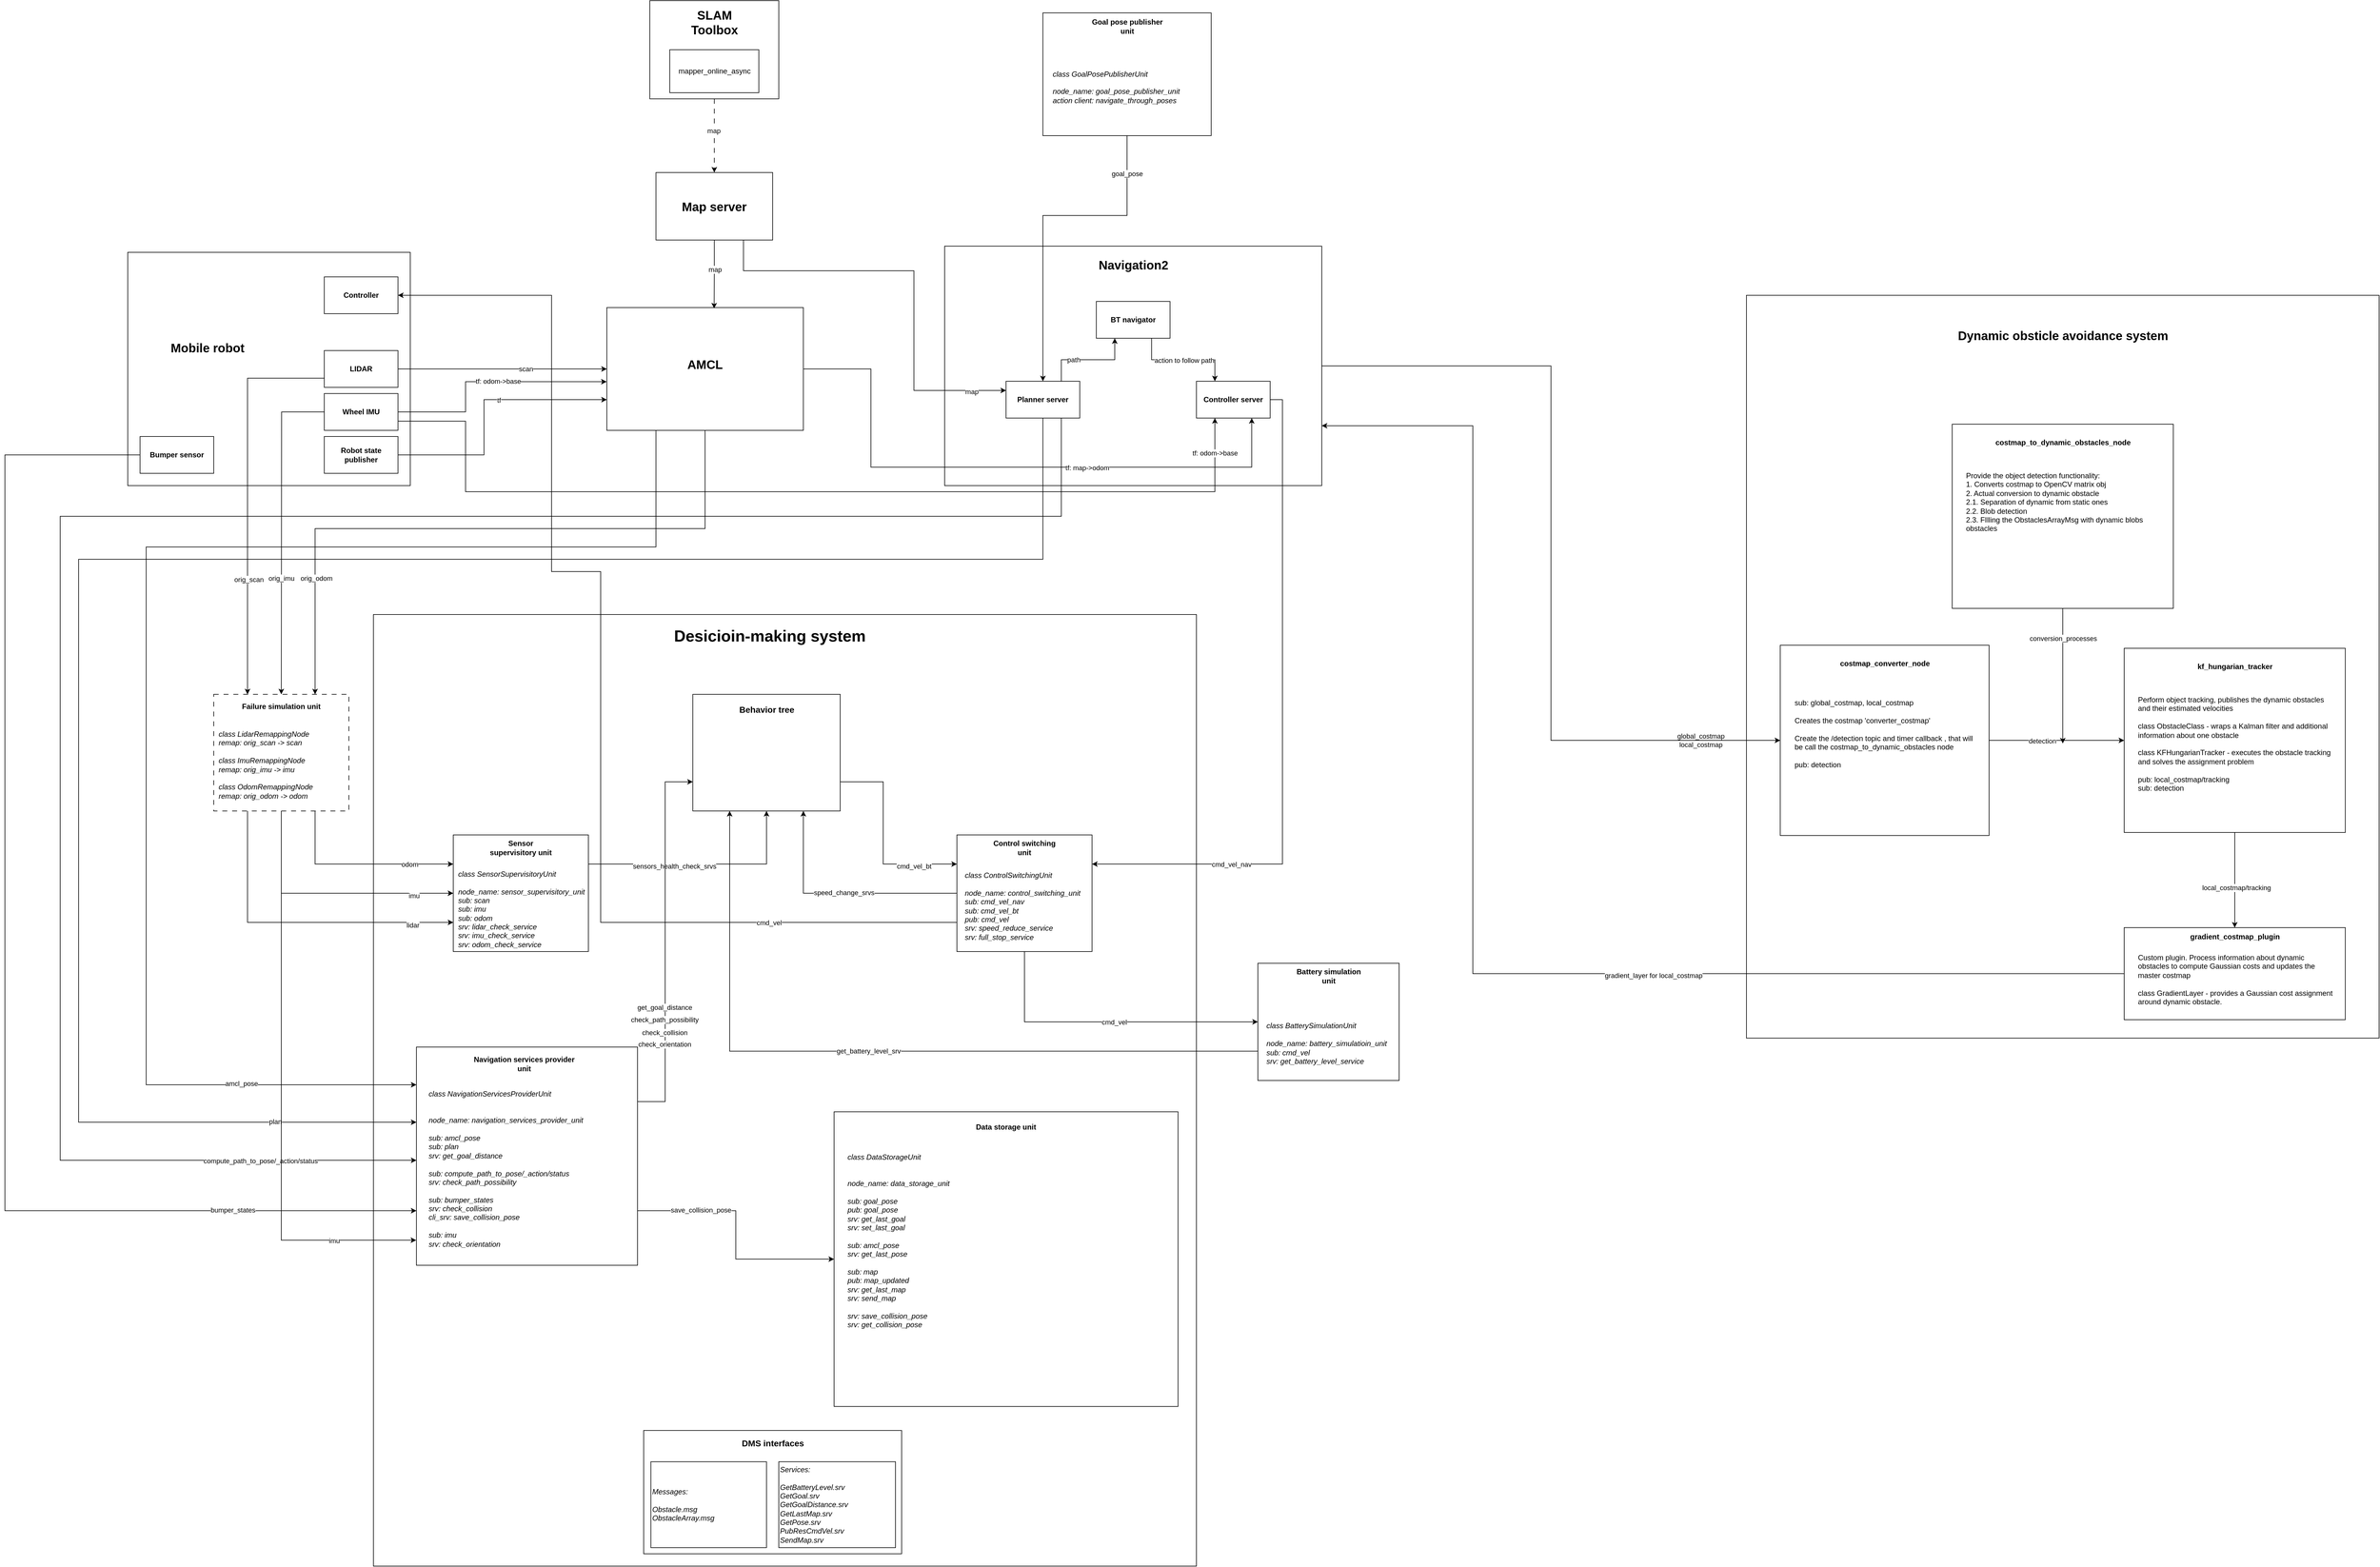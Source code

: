 <mxfile version="24.3.1" type="google">
  <diagram name="Page-1" id="kSTMJigtTGhytU9xE_-J">
    <mxGraphModel grid="1" page="1" gridSize="10" guides="1" tooltips="1" connect="1" arrows="1" fold="1" pageScale="1" pageWidth="827" pageHeight="1169" math="0" shadow="0">
      <root>
        <mxCell id="0" />
        <mxCell id="1" parent="0" />
        <mxCell id="_7zFUq1BYNYJxhAoz4PE-10" value="" style="group" vertex="1" connectable="0" parent="1">
          <mxGeometry x="10" y="700" width="1330" height="1520" as="geometry" />
        </mxCell>
        <mxCell id="_7zFUq1BYNYJxhAoz4PE-1" value="" style="rounded=0;whiteSpace=wrap;html=1;" vertex="1" parent="_7zFUq1BYNYJxhAoz4PE-10">
          <mxGeometry x="-10" y="-30" width="1340" height="1550" as="geometry" />
        </mxCell>
        <mxCell id="_7zFUq1BYNYJxhAoz4PE-7" value="" style="group" vertex="1" connectable="0" parent="_7zFUq1BYNYJxhAoz4PE-10">
          <mxGeometry x="120" y="310" width="220" height="209" as="geometry" />
        </mxCell>
        <mxCell id="_7zFUq1BYNYJxhAoz4PE-5" value="" style="rounded=0;whiteSpace=wrap;html=1;" vertex="1" parent="_7zFUq1BYNYJxhAoz4PE-7">
          <mxGeometry y="19" width="220" height="190" as="geometry" />
        </mxCell>
        <mxCell id="_7zFUq1BYNYJxhAoz4PE-6" value="Sensor supervisitory unit" style="text;html=1;align=center;verticalAlign=middle;whiteSpace=wrap;rounded=0;fontStyle=1" vertex="1" parent="_7zFUq1BYNYJxhAoz4PE-7">
          <mxGeometry x="55" width="110" height="80" as="geometry" />
        </mxCell>
        <mxCell id="weIQIu9pviWrvFo7_DZJ-1" value="class SensorSupervisitoryUnit&lt;br&gt;&lt;br&gt;node_name: sensor_supervisitory_unit&lt;br&gt;sub: scan&lt;div&gt;sub: imu&lt;/div&gt;&lt;div&gt;sub: odom&lt;/div&gt;&lt;div&gt;&lt;div&gt;srv: lidar_check_service&lt;/div&gt;&lt;/div&gt;&lt;div&gt;srv: imu_check_service&lt;/div&gt;&lt;div&gt;srv: odom_check_service&lt;/div&gt;" style="text;html=1;align=left;verticalAlign=middle;whiteSpace=wrap;rounded=0;fontStyle=2;movable=1;resizable=1;rotatable=1;deletable=1;editable=1;locked=0;connectable=1;" vertex="1" parent="_7zFUq1BYNYJxhAoz4PE-7">
          <mxGeometry x="5.63" y="60" width="214.37" height="160" as="geometry" />
        </mxCell>
        <mxCell id="_7zFUq1BYNYJxhAoz4PE-9" value="" style="group" vertex="1" connectable="0" parent="_7zFUq1BYNYJxhAoz4PE-10">
          <mxGeometry x="510" y="100" width="240" height="190" as="geometry" />
        </mxCell>
        <mxCell id="_7zFUq1BYNYJxhAoz4PE-3" value="" style="rounded=0;whiteSpace=wrap;html=1;" vertex="1" parent="_7zFUq1BYNYJxhAoz4PE-9">
          <mxGeometry width="240" height="190" as="geometry" />
        </mxCell>
        <mxCell id="_7zFUq1BYNYJxhAoz4PE-4" value="&lt;font style=&quot;font-size: 14px;&quot;&gt;Behavior tree&lt;/font&gt;" style="text;html=1;align=center;verticalAlign=middle;whiteSpace=wrap;rounded=0;fontSize=12;fontStyle=1" vertex="1" parent="_7zFUq1BYNYJxhAoz4PE-9">
          <mxGeometry x="62.5" width="115" height="50" as="geometry" />
        </mxCell>
        <mxCell id="_7zFUq1BYNYJxhAoz4PE-21" value="" style="group" vertex="1" connectable="0" parent="_7zFUq1BYNYJxhAoz4PE-10">
          <mxGeometry x="940" y="310" width="220" height="209" as="geometry" />
        </mxCell>
        <mxCell id="_7zFUq1BYNYJxhAoz4PE-22" value="" style="rounded=0;whiteSpace=wrap;html=1;" vertex="1" parent="_7zFUq1BYNYJxhAoz4PE-21">
          <mxGeometry y="19" width="220" height="190" as="geometry" />
        </mxCell>
        <mxCell id="_7zFUq1BYNYJxhAoz4PE-23" value="Control switching unit" style="text;html=1;align=center;verticalAlign=middle;whiteSpace=wrap;rounded=0;fontStyle=1" vertex="1" parent="_7zFUq1BYNYJxhAoz4PE-21">
          <mxGeometry x="55" width="110" height="80" as="geometry" />
        </mxCell>
        <mxCell id="b_Rby_maqtf_Z7mmb7MD-1" value="class ControlSwitchingUnit&lt;br&gt;&lt;br&gt;node_name: control_switching_unit&lt;br&gt;sub: cmd_vel_nav&lt;br&gt;sub: cmd_vel_bt&lt;br&gt;pub: cmd_vel&lt;br&gt;srv: speed_reduce_service&lt;div&gt;srv: full_stop_service&lt;/div&gt;" style="text;html=1;align=left;verticalAlign=middle;whiteSpace=wrap;rounded=0;fontStyle=2;movable=1;resizable=1;rotatable=1;deletable=1;editable=1;locked=0;connectable=1;" vertex="1" parent="_7zFUq1BYNYJxhAoz4PE-21">
          <mxGeometry x="11.25" y="70" width="197.5" height="130" as="geometry" />
        </mxCell>
        <mxCell id="_7zFUq1BYNYJxhAoz4PE-26" style="edgeStyle=orthogonalEdgeStyle;rounded=0;orthogonalLoop=1;jettySize=auto;html=1;exitX=1;exitY=0.75;exitDx=0;exitDy=0;entryX=0;entryY=0.25;entryDx=0;entryDy=0;" edge="1" parent="_7zFUq1BYNYJxhAoz4PE-10" source="_7zFUq1BYNYJxhAoz4PE-3" target="_7zFUq1BYNYJxhAoz4PE-22">
          <mxGeometry relative="1" as="geometry">
            <Array as="points">
              <mxPoint x="820" y="243" />
              <mxPoint x="820" y="377" />
            </Array>
          </mxGeometry>
        </mxCell>
        <mxCell id="_7zFUq1BYNYJxhAoz4PE-27" value="cmd_vel_bt" style="edgeLabel;html=1;align=center;verticalAlign=middle;resizable=0;points=[];" vertex="1" connectable="0" parent="_7zFUq1BYNYJxhAoz4PE-26">
          <mxGeometry x="0.454" y="1" relative="1" as="geometry">
            <mxPoint x="18" y="4" as="offset" />
          </mxGeometry>
        </mxCell>
        <mxCell id="_7zFUq1BYNYJxhAoz4PE-32" style="edgeStyle=orthogonalEdgeStyle;rounded=0;orthogonalLoop=1;jettySize=auto;html=1;exitX=1;exitY=0.25;exitDx=0;exitDy=0;entryX=0.5;entryY=1;entryDx=0;entryDy=0;" edge="1" parent="_7zFUq1BYNYJxhAoz4PE-10" source="_7zFUq1BYNYJxhAoz4PE-5" target="_7zFUq1BYNYJxhAoz4PE-3">
          <mxGeometry relative="1" as="geometry">
            <Array as="points">
              <mxPoint x="630" y="377" />
            </Array>
          </mxGeometry>
        </mxCell>
        <mxCell id="_7zFUq1BYNYJxhAoz4PE-33" value="sensors_health_check_srvs" style="edgeLabel;html=1;align=center;verticalAlign=middle;resizable=0;points=[];" vertex="1" connectable="0" parent="_7zFUq1BYNYJxhAoz4PE-32">
          <mxGeometry x="-0.614" relative="1" as="geometry">
            <mxPoint x="67" y="3" as="offset" />
          </mxGeometry>
        </mxCell>
        <mxCell id="lefWPUIDhxuSRAOYsSD--12" style="edgeStyle=orthogonalEdgeStyle;rounded=0;orthogonalLoop=1;jettySize=auto;html=1;entryX=0.75;entryY=1;entryDx=0;entryDy=0;" edge="1" parent="_7zFUq1BYNYJxhAoz4PE-10" source="_7zFUq1BYNYJxhAoz4PE-22" target="_7zFUq1BYNYJxhAoz4PE-3">
          <mxGeometry relative="1" as="geometry" />
        </mxCell>
        <mxCell id="lefWPUIDhxuSRAOYsSD--13" value="speed_change_srvs" style="edgeLabel;html=1;align=center;verticalAlign=middle;resizable=0;points=[];" connectable="0" vertex="1" parent="lefWPUIDhxuSRAOYsSD--12">
          <mxGeometry x="-0.04" y="-1" relative="1" as="geometry">
            <mxPoint as="offset" />
          </mxGeometry>
        </mxCell>
        <mxCell id="lefWPUIDhxuSRAOYsSD--8" value="" style="group" connectable="0" vertex="1" parent="_7zFUq1BYNYJxhAoz4PE-10">
          <mxGeometry x="1430" y="519" width="230" height="210" as="geometry" />
        </mxCell>
        <mxCell id="lefWPUIDhxuSRAOYsSD--9" value="" style="rounded=0;whiteSpace=wrap;html=1;" vertex="1" parent="lefWPUIDhxuSRAOYsSD--8">
          <mxGeometry y="19.091" width="230.0" height="190.909" as="geometry" />
        </mxCell>
        <mxCell id="lefWPUIDhxuSRAOYsSD--10" value="Battery simulation unit" style="text;html=1;align=center;verticalAlign=middle;whiteSpace=wrap;rounded=0;fontStyle=1" vertex="1" parent="lefWPUIDhxuSRAOYsSD--8">
          <mxGeometry x="57.5" width="115.0" height="80.383" as="geometry" />
        </mxCell>
        <mxCell id="lefWPUIDhxuSRAOYsSD--11" value="class BatterySimulationUnit&lt;br&gt;&lt;br&gt;node_name: battery_simulatioin_unit&lt;br&gt;sub: cmd_vel&lt;br&gt;srv: get_battery_level_service&lt;div&gt;&lt;br&gt;&lt;/div&gt;" style="text;html=1;align=left;verticalAlign=middle;whiteSpace=wrap;rounded=0;fontStyle=2;movable=1;resizable=1;rotatable=1;deletable=1;editable=1;locked=0;connectable=1;" vertex="1" parent="lefWPUIDhxuSRAOYsSD--8">
          <mxGeometry x="11.761" y="91.308" width="206.477" height="130.622" as="geometry" />
        </mxCell>
        <mxCell id="lefWPUIDhxuSRAOYsSD--16" style="edgeStyle=orthogonalEdgeStyle;rounded=0;orthogonalLoop=1;jettySize=auto;html=1;exitX=0.5;exitY=1;exitDx=0;exitDy=0;entryX=0;entryY=0.5;entryDx=0;entryDy=0;" edge="1" parent="_7zFUq1BYNYJxhAoz4PE-10" source="_7zFUq1BYNYJxhAoz4PE-22" target="lefWPUIDhxuSRAOYsSD--9">
          <mxGeometry relative="1" as="geometry" />
        </mxCell>
        <mxCell id="lefWPUIDhxuSRAOYsSD--17" value="cmd_vel" style="edgeLabel;html=1;align=center;verticalAlign=middle;resizable=0;points=[];" connectable="0" vertex="1" parent="lefWPUIDhxuSRAOYsSD--16">
          <mxGeometry x="0.054" relative="1" as="geometry">
            <mxPoint as="offset" />
          </mxGeometry>
        </mxCell>
        <mxCell id="lefWPUIDhxuSRAOYsSD--18" style="edgeStyle=orthogonalEdgeStyle;rounded=0;orthogonalLoop=1;jettySize=auto;html=1;exitX=0;exitY=0.75;exitDx=0;exitDy=0;entryX=0.25;entryY=1;entryDx=0;entryDy=0;" edge="1" parent="_7zFUq1BYNYJxhAoz4PE-10" source="lefWPUIDhxuSRAOYsSD--9" target="_7zFUq1BYNYJxhAoz4PE-3">
          <mxGeometry relative="1" as="geometry" />
        </mxCell>
        <mxCell id="lefWPUIDhxuSRAOYsSD--19" value="get_battery_level_srv" style="edgeLabel;html=1;align=center;verticalAlign=middle;resizable=0;points=[];" connectable="0" vertex="1" parent="lefWPUIDhxuSRAOYsSD--18">
          <mxGeometry x="0.015" y="-1" relative="1" as="geometry">
            <mxPoint x="1" as="offset" />
          </mxGeometry>
        </mxCell>
        <mxCell id="LOAdAa-ByRbSHNfcBvai-1" value="" style="group" connectable="0" vertex="1" parent="_7zFUq1BYNYJxhAoz4PE-10">
          <mxGeometry x="60" y="650" width="360" height="380" as="geometry" />
        </mxCell>
        <mxCell id="LOAdAa-ByRbSHNfcBvai-2" value="" style="rounded=0;whiteSpace=wrap;html=1;" vertex="1" parent="LOAdAa-ByRbSHNfcBvai-1">
          <mxGeometry y="24.55" width="360" height="355.45" as="geometry" />
        </mxCell>
        <mxCell id="LOAdAa-ByRbSHNfcBvai-3" value="Navigation services provider unit" style="text;html=1;align=center;verticalAlign=middle;whiteSpace=wrap;rounded=0;fontStyle=1" vertex="1" parent="LOAdAa-ByRbSHNfcBvai-1">
          <mxGeometry x="87.5" width="175.0" height="103.349" as="geometry" />
        </mxCell>
        <mxCell id="LOAdAa-ByRbSHNfcBvai-4" value="class NavigationServicesProviderUnit&lt;br&gt;&lt;br&gt;&lt;br&gt;&lt;div&gt;node_name: navigation_services_provider_unit&lt;br&gt;&lt;div&gt;&lt;br&gt;&lt;/div&gt;&lt;div&gt;sub: amcl_pose&lt;/div&gt;&lt;div&gt;sub: plan&lt;/div&gt;&lt;div&gt;srv: get_goal_distance&lt;/div&gt;&lt;div&gt;&lt;br&gt;&lt;/div&gt;&lt;div&gt;sub: compute_path_to_pose/_action/status&lt;/div&gt;&lt;div&gt;srv: check_path_possibility&lt;/div&gt;&lt;/div&gt;&lt;div&gt;&lt;br&gt;&lt;/div&gt;&lt;div&gt;sub: bumper_states&lt;br&gt;srv: check_collision&lt;/div&gt;&lt;div&gt;cli_srv: save_collision_pose&lt;/div&gt;&lt;div&gt;&lt;br&gt;&lt;/div&gt;&lt;div&gt;sub: imu&lt;/div&gt;&lt;div&gt;srv: check_orientation&lt;/div&gt;" style="text;html=1;align=left;verticalAlign=middle;whiteSpace=wrap;rounded=0;fontStyle=2;movable=1;resizable=1;rotatable=1;deletable=1;editable=1;locked=0;connectable=1;" vertex="1" parent="LOAdAa-ByRbSHNfcBvai-1">
          <mxGeometry x="17.9" y="85.9" width="312.1" height="274.1" as="geometry" />
        </mxCell>
        <mxCell id="Wp5Rgq9Fa_sE-x05gtv8-5" style="edgeStyle=orthogonalEdgeStyle;rounded=0;orthogonalLoop=1;jettySize=auto;html=1;exitX=1;exitY=0.25;exitDx=0;exitDy=0;entryX=0;entryY=0.75;entryDx=0;entryDy=0;" edge="1" parent="_7zFUq1BYNYJxhAoz4PE-10" source="LOAdAa-ByRbSHNfcBvai-2" target="_7zFUq1BYNYJxhAoz4PE-3">
          <mxGeometry relative="1" as="geometry" />
        </mxCell>
        <mxCell id="Wp5Rgq9Fa_sE-x05gtv8-6" value="get_goal_distance" style="edgeLabel;html=1;align=center;verticalAlign=middle;resizable=0;points=[];" connectable="0" vertex="1" parent="Wp5Rgq9Fa_sE-x05gtv8-5">
          <mxGeometry x="-0.472" y="1" relative="1" as="geometry">
            <mxPoint y="-37" as="offset" />
          </mxGeometry>
        </mxCell>
        <mxCell id="YVmaXyh8KD7HQgkZ77dC-1" value="check_path_possibility" style="edgeLabel;html=1;align=center;verticalAlign=middle;resizable=0;points=[];" connectable="0" vertex="1" parent="Wp5Rgq9Fa_sE-x05gtv8-5">
          <mxGeometry x="-0.549" y="1" relative="1" as="geometry">
            <mxPoint y="-41" as="offset" />
          </mxGeometry>
        </mxCell>
        <mxCell id="W-gl3ziBWBB9jfaY9hdv-33" value="check_collision" style="edgeLabel;html=1;align=center;verticalAlign=middle;resizable=0;points=[];" connectable="0" vertex="1" parent="Wp5Rgq9Fa_sE-x05gtv8-5">
          <mxGeometry x="-0.636" y="1" relative="1" as="geometry">
            <mxPoint y="-47" as="offset" />
          </mxGeometry>
        </mxCell>
        <mxCell id="W-gl3ziBWBB9jfaY9hdv-38" value="check_orientation" style="edgeLabel;html=1;align=center;verticalAlign=middle;resizable=0;points=[];" connectable="0" vertex="1" parent="Wp5Rgq9Fa_sE-x05gtv8-5">
          <mxGeometry x="-0.567" y="1" relative="1" as="geometry">
            <mxPoint y="-6" as="offset" />
          </mxGeometry>
        </mxCell>
        <mxCell id="pwqyN9Ikdh_iZ5sWO5Fx-1" value="" style="rounded=0;whiteSpace=wrap;html=1;" vertex="1" parent="_7zFUq1BYNYJxhAoz4PE-10">
          <mxGeometry x="740" y="780" width="560" height="480" as="geometry" />
        </mxCell>
        <mxCell id="pwqyN9Ikdh_iZ5sWO5Fx-2" value="&lt;b&gt;Data storage unit&lt;/b&gt;" style="text;html=1;align=center;verticalAlign=middle;whiteSpace=wrap;rounded=0;" vertex="1" parent="_7zFUq1BYNYJxhAoz4PE-10">
          <mxGeometry x="960" y="790" width="120" height="30" as="geometry" />
        </mxCell>
        <mxCell id="pwqyN9Ikdh_iZ5sWO5Fx-3" value="&lt;i&gt;class DataStorageUnit&lt;/i&gt;&lt;div&gt;&lt;i&gt;&lt;br&gt;&lt;/i&gt;&lt;/div&gt;&lt;div&gt;&lt;i&gt;&lt;br&gt;&lt;/i&gt;&lt;/div&gt;&lt;div&gt;&lt;i&gt;node_name: data_storage_unit&lt;/i&gt;&lt;/div&gt;&lt;div&gt;&lt;i&gt;&lt;br&gt;&lt;/i&gt;&lt;/div&gt;&lt;div&gt;&lt;i&gt;sub: goal_pose&lt;/i&gt;&lt;/div&gt;&lt;div&gt;&lt;i&gt;pub: goal_pose&lt;/i&gt;&lt;/div&gt;&lt;div&gt;&lt;i&gt;srv: get_last_goal&lt;/i&gt;&lt;/div&gt;&lt;div&gt;&lt;i&gt;srv: set_last_goal&lt;/i&gt;&lt;/div&gt;&lt;div&gt;&lt;i&gt;&lt;br&gt;&lt;/i&gt;&lt;/div&gt;&lt;div&gt;&lt;i&gt;sub: amcl_pose&lt;/i&gt;&lt;/div&gt;&lt;div&gt;&lt;i&gt;srv: get_last_pose&lt;/i&gt;&lt;/div&gt;&lt;div&gt;&lt;i&gt;&lt;br&gt;&lt;/i&gt;&lt;/div&gt;&lt;div&gt;&lt;i&gt;sub: map&lt;/i&gt;&lt;/div&gt;&lt;div&gt;&lt;i&gt;pub: map_updated&lt;/i&gt;&lt;/div&gt;&lt;div&gt;&lt;i&gt;srv: get_last_map&lt;/i&gt;&lt;/div&gt;&lt;div&gt;&lt;i&gt;srv: send_map&lt;/i&gt;&lt;/div&gt;&lt;div&gt;&lt;i&gt;&lt;br&gt;&lt;/i&gt;&lt;/div&gt;&lt;div&gt;&lt;i&gt;srv: save_collision_pose&lt;/i&gt;&lt;/div&gt;&lt;div&gt;&lt;i&gt;srv: get_collision_pose&lt;/i&gt;&lt;/div&gt;" style="text;html=1;align=left;verticalAlign=top;whiteSpace=wrap;rounded=0;" vertex="1" parent="_7zFUq1BYNYJxhAoz4PE-10">
          <mxGeometry x="760" y="840" width="520" height="410" as="geometry" />
        </mxCell>
        <mxCell id="W-gl3ziBWBB9jfaY9hdv-41" style="edgeStyle=orthogonalEdgeStyle;rounded=0;orthogonalLoop=1;jettySize=auto;html=1;exitX=1;exitY=0.75;exitDx=0;exitDy=0;entryX=0;entryY=0.5;entryDx=0;entryDy=0;" edge="1" parent="_7zFUq1BYNYJxhAoz4PE-10" source="LOAdAa-ByRbSHNfcBvai-2" target="pwqyN9Ikdh_iZ5sWO5Fx-1">
          <mxGeometry relative="1" as="geometry" />
        </mxCell>
        <mxCell id="W-gl3ziBWBB9jfaY9hdv-42" value="save_collision_pose" style="edgeLabel;html=1;align=center;verticalAlign=middle;resizable=0;points=[];" connectable="0" vertex="1" parent="W-gl3ziBWBB9jfaY9hdv-41">
          <mxGeometry x="-0.484" y="1" relative="1" as="geometry">
            <mxPoint as="offset" />
          </mxGeometry>
        </mxCell>
        <mxCell id="W-gl3ziBWBB9jfaY9hdv-43" value="" style="group" connectable="0" vertex="1" parent="_7zFUq1BYNYJxhAoz4PE-10">
          <mxGeometry x="430" y="1280" width="420" height="220" as="geometry" />
        </mxCell>
        <mxCell id="W-gl3ziBWBB9jfaY9hdv-44" value="" style="rounded=0;whiteSpace=wrap;html=1;" vertex="1" parent="W-gl3ziBWBB9jfaY9hdv-43">
          <mxGeometry y="19.09" width="420" height="200.91" as="geometry" />
        </mxCell>
        <mxCell id="W-gl3ziBWBB9jfaY9hdv-45" value="&lt;font style=&quot;font-size: 14px;&quot;&gt;DMS interfaces&lt;/font&gt;" style="text;html=1;align=center;verticalAlign=middle;whiteSpace=wrap;rounded=0;fontStyle=1" vertex="1" parent="W-gl3ziBWBB9jfaY9hdv-43">
          <mxGeometry x="152.5" width="115.0" height="80.383" as="geometry" />
        </mxCell>
        <mxCell id="W-gl3ziBWBB9jfaY9hdv-46" value="&lt;div&gt;&lt;span style=&quot;background-color: initial;&quot;&gt;Messages:&lt;/span&gt;&lt;/div&gt;&lt;div&gt;&lt;span style=&quot;background-color: initial;&quot;&gt;&lt;br&gt;&lt;/span&gt;Obstacle.msg&lt;/div&gt;&lt;div&gt;ObstacleArray.msg&lt;/div&gt;" style="text;html=1;align=left;verticalAlign=middle;whiteSpace=wrap;rounded=0;fontStyle=2;movable=1;resizable=1;rotatable=1;deletable=1;editable=1;locked=0;connectable=1;strokeColor=default;" vertex="1" parent="W-gl3ziBWBB9jfaY9hdv-43">
          <mxGeometry x="11.76" y="70" width="188.24" height="140" as="geometry" />
        </mxCell>
        <mxCell id="W-gl3ziBWBB9jfaY9hdv-47" value="&lt;div&gt;Services:&lt;/div&gt;&lt;div&gt;&lt;br&gt;&lt;/div&gt;&lt;div&gt;GetBatteryLevel.srv&lt;/div&gt;&lt;div&gt;GetGoal.srv&lt;/div&gt;&lt;div&gt;GetGoalDistance.srv&lt;/div&gt;&lt;div&gt;GetLastMap.srv&lt;/div&gt;&lt;div&gt;GetPose.srv&lt;/div&gt;&lt;div&gt;PubResCmdVel.srv&lt;/div&gt;&lt;div&gt;SendMap.srv&lt;/div&gt;" style="text;html=1;align=left;verticalAlign=middle;whiteSpace=wrap;rounded=0;fontStyle=2;movable=1;resizable=1;rotatable=1;deletable=1;editable=1;locked=0;connectable=1;perimeterSpacing=1;fillColor=none;strokeColor=default;" vertex="1" parent="W-gl3ziBWBB9jfaY9hdv-43">
          <mxGeometry x="220" y="70" width="190" height="140" as="geometry" />
        </mxCell>
        <mxCell id="2_YhoJzUi5iHZpcyXHdo-2" value="&lt;font style=&quot;font-size: 20px;&quot;&gt;AMCL&lt;/font&gt;&lt;div&gt;&lt;br&gt;&lt;/div&gt;" style="rounded=0;whiteSpace=wrap;html=1;fontStyle=1" vertex="1" parent="1">
          <mxGeometry x="380" y="170" width="320" height="200" as="geometry" />
        </mxCell>
        <mxCell id="2_YhoJzUi5iHZpcyXHdo-23" value="&lt;font style=&quot;font-size: 20px;&quot;&gt;Map server&lt;/font&gt;" style="rounded=0;whiteSpace=wrap;html=1;fontStyle=1" vertex="1" parent="1">
          <mxGeometry x="460" y="-50" width="190" height="110" as="geometry" />
        </mxCell>
        <mxCell id="2_YhoJzUi5iHZpcyXHdo-49" value="" style="group;fontStyle=1" vertex="1" connectable="0" parent="1">
          <mxGeometry x="-400" y="80" width="460" height="380" as="geometry" />
        </mxCell>
        <mxCell id="2_YhoJzUi5iHZpcyXHdo-1" value="" style="rounded=0;whiteSpace=wrap;html=1;movable=1;resizable=1;rotatable=1;deletable=1;editable=1;locked=0;connectable=1;" vertex="1" parent="2_YhoJzUi5iHZpcyXHdo-49">
          <mxGeometry width="460" height="380" as="geometry" />
        </mxCell>
        <mxCell id="2_YhoJzUi5iHZpcyXHdo-42" value="LIDAR" style="rounded=0;whiteSpace=wrap;html=1;movable=1;resizable=1;rotatable=1;deletable=1;editable=1;locked=0;connectable=1;fontStyle=1" vertex="1" parent="2_YhoJzUi5iHZpcyXHdo-49">
          <mxGeometry x="320" y="160" width="120" height="60" as="geometry" />
        </mxCell>
        <mxCell id="2_YhoJzUi5iHZpcyXHdo-43" value="Wheel IMU" style="rounded=0;whiteSpace=wrap;html=1;movable=1;resizable=1;rotatable=1;deletable=1;editable=1;locked=0;connectable=1;fontStyle=1" vertex="1" parent="2_YhoJzUi5iHZpcyXHdo-49">
          <mxGeometry x="320" y="230" width="120" height="60" as="geometry" />
        </mxCell>
        <mxCell id="2_YhoJzUi5iHZpcyXHdo-47" value="Controller" style="rounded=0;whiteSpace=wrap;html=1;movable=1;resizable=1;rotatable=1;deletable=1;editable=1;locked=0;connectable=1;fontStyle=1" vertex="1" parent="2_YhoJzUi5iHZpcyXHdo-49">
          <mxGeometry x="320" y="40" width="120" height="60" as="geometry" />
        </mxCell>
        <mxCell id="2_YhoJzUi5iHZpcyXHdo-48" value="&lt;font style=&quot;font-size: 20px;&quot;&gt;Mobile robot&lt;/font&gt;" style="text;html=1;align=center;verticalAlign=middle;whiteSpace=wrap;rounded=0;movable=1;resizable=1;rotatable=1;deletable=1;editable=1;locked=0;connectable=1;fontStyle=1" vertex="1" parent="2_YhoJzUi5iHZpcyXHdo-49">
          <mxGeometry x="40" y="110" width="180" height="90" as="geometry" />
        </mxCell>
        <mxCell id="2_YhoJzUi5iHZpcyXHdo-57" value="Robot state publisher" style="rounded=0;whiteSpace=wrap;html=1;fontStyle=1" vertex="1" parent="2_YhoJzUi5iHZpcyXHdo-49">
          <mxGeometry x="320" y="300" width="120" height="60" as="geometry" />
        </mxCell>
        <mxCell id="W-gl3ziBWBB9jfaY9hdv-34" value="Bumper sensor" style="rounded=0;whiteSpace=wrap;html=1;movable=1;resizable=1;rotatable=1;deletable=1;editable=1;locked=0;connectable=1;fontStyle=1" vertex="1" parent="2_YhoJzUi5iHZpcyXHdo-49">
          <mxGeometry x="20" y="300" width="120" height="60" as="geometry" />
        </mxCell>
        <mxCell id="2_YhoJzUi5iHZpcyXHdo-52" style="edgeStyle=orthogonalEdgeStyle;rounded=0;orthogonalLoop=1;jettySize=auto;html=1;exitX=1;exitY=0.5;exitDx=0;exitDy=0;entryX=0;entryY=0.5;entryDx=0;entryDy=0;" edge="1" parent="1" source="2_YhoJzUi5iHZpcyXHdo-42" target="2_YhoJzUi5iHZpcyXHdo-2">
          <mxGeometry relative="1" as="geometry">
            <mxPoint x="240" y="320.529" as="targetPoint" />
          </mxGeometry>
        </mxCell>
        <mxCell id="2_YhoJzUi5iHZpcyXHdo-53" value="scan" style="edgeLabel;html=1;align=center;verticalAlign=middle;resizable=0;points=[];" vertex="1" connectable="0" parent="2_YhoJzUi5iHZpcyXHdo-52">
          <mxGeometry x="0.221" relative="1" as="geometry">
            <mxPoint as="offset" />
          </mxGeometry>
        </mxCell>
        <mxCell id="2_YhoJzUi5iHZpcyXHdo-58" style="edgeStyle=orthogonalEdgeStyle;rounded=0;orthogonalLoop=1;jettySize=auto;html=1;exitX=1;exitY=0.5;exitDx=0;exitDy=0;entryX=0;entryY=0.75;entryDx=0;entryDy=0;" edge="1" parent="1" source="2_YhoJzUi5iHZpcyXHdo-57" target="2_YhoJzUi5iHZpcyXHdo-2">
          <mxGeometry relative="1" as="geometry">
            <mxPoint x="230" y="409.941" as="targetPoint" />
            <Array as="points">
              <mxPoint x="180" y="410" />
              <mxPoint x="180" y="320" />
            </Array>
          </mxGeometry>
        </mxCell>
        <mxCell id="2_YhoJzUi5iHZpcyXHdo-59" value="tf" style="edgeLabel;html=1;align=center;verticalAlign=middle;resizable=0;points=[];" vertex="1" connectable="0" parent="2_YhoJzUi5iHZpcyXHdo-58">
          <mxGeometry x="0.186" y="-1" relative="1" as="geometry">
            <mxPoint x="-1" as="offset" />
          </mxGeometry>
        </mxCell>
        <mxCell id="2_YhoJzUi5iHZpcyXHdo-60" style="edgeStyle=orthogonalEdgeStyle;rounded=0;orthogonalLoop=1;jettySize=auto;html=1;exitX=0.5;exitY=1;exitDx=0;exitDy=0;entryX=0.546;entryY=0.007;entryDx=0;entryDy=0;entryPerimeter=0;" edge="1" parent="1" source="2_YhoJzUi5iHZpcyXHdo-23" target="2_YhoJzUi5iHZpcyXHdo-2">
          <mxGeometry relative="1" as="geometry" />
        </mxCell>
        <mxCell id="2_YhoJzUi5iHZpcyXHdo-61" value="map" style="edgeLabel;html=1;align=center;verticalAlign=middle;resizable=0;points=[];" vertex="1" connectable="0" parent="2_YhoJzUi5iHZpcyXHdo-60">
          <mxGeometry x="-0.136" y="1" relative="1" as="geometry">
            <mxPoint y="-1" as="offset" />
          </mxGeometry>
        </mxCell>
        <mxCell id="2_YhoJzUi5iHZpcyXHdo-54" style="edgeStyle=orthogonalEdgeStyle;rounded=0;orthogonalLoop=1;jettySize=auto;html=1;exitX=1;exitY=0.5;exitDx=0;exitDy=0;entryX=-0.001;entryY=0.604;entryDx=0;entryDy=0;entryPerimeter=0;" edge="1" parent="1" source="2_YhoJzUi5iHZpcyXHdo-43" target="2_YhoJzUi5iHZpcyXHdo-2">
          <mxGeometry relative="1" as="geometry">
            <mxPoint x="163" y="340" as="targetPoint" />
            <Array as="points">
              <mxPoint x="150" y="340" />
              <mxPoint x="150" y="291" />
            </Array>
          </mxGeometry>
        </mxCell>
        <mxCell id="2_YhoJzUi5iHZpcyXHdo-65" value="tf: odom-&amp;gt;base" style="edgeLabel;html=1;align=center;verticalAlign=middle;resizable=0;points=[];" vertex="1" connectable="0" parent="2_YhoJzUi5iHZpcyXHdo-54">
          <mxGeometry x="0.091" y="1" relative="1" as="geometry">
            <mxPoint as="offset" />
          </mxGeometry>
        </mxCell>
        <mxCell id="2_YhoJzUi5iHZpcyXHdo-74" value="" style="group" vertex="1" connectable="0" parent="1">
          <mxGeometry x="930" y="70" width="614" height="390" as="geometry" />
        </mxCell>
        <mxCell id="2_YhoJzUi5iHZpcyXHdo-21" value="" style="rounded=0;whiteSpace=wrap;html=1;" vertex="1" parent="2_YhoJzUi5iHZpcyXHdo-74">
          <mxGeometry width="614" height="390" as="geometry" />
        </mxCell>
        <mxCell id="2_YhoJzUi5iHZpcyXHdo-72" style="edgeStyle=orthogonalEdgeStyle;rounded=0;orthogonalLoop=1;jettySize=auto;html=1;exitX=0.75;exitY=1;exitDx=0;exitDy=0;entryX=0.25;entryY=0;entryDx=0;entryDy=0;" edge="1" parent="2_YhoJzUi5iHZpcyXHdo-74" source="2_YhoJzUi5iHZpcyXHdo-66" target="2_YhoJzUi5iHZpcyXHdo-68">
          <mxGeometry relative="1" as="geometry" />
        </mxCell>
        <mxCell id="2_YhoJzUi5iHZpcyXHdo-73" value="action to follow path" style="edgeLabel;html=1;align=center;verticalAlign=middle;resizable=0;points=[];" vertex="1" connectable="0" parent="2_YhoJzUi5iHZpcyXHdo-72">
          <mxGeometry x="-0.309" y="-1" relative="1" as="geometry">
            <mxPoint x="28" as="offset" />
          </mxGeometry>
        </mxCell>
        <mxCell id="2_YhoJzUi5iHZpcyXHdo-66" value="BT navigator" style="rounded=0;whiteSpace=wrap;html=1;fontStyle=1" vertex="1" parent="2_YhoJzUi5iHZpcyXHdo-74">
          <mxGeometry x="247" y="90" width="120" height="60" as="geometry" />
        </mxCell>
        <mxCell id="2_YhoJzUi5iHZpcyXHdo-70" style="edgeStyle=orthogonalEdgeStyle;rounded=0;orthogonalLoop=1;jettySize=auto;html=1;exitX=0.75;exitY=0;exitDx=0;exitDy=0;entryX=0.25;entryY=1;entryDx=0;entryDy=0;" edge="1" parent="2_YhoJzUi5iHZpcyXHdo-74" source="2_YhoJzUi5iHZpcyXHdo-67" target="2_YhoJzUi5iHZpcyXHdo-66">
          <mxGeometry relative="1" as="geometry" />
        </mxCell>
        <mxCell id="2_YhoJzUi5iHZpcyXHdo-71" value="path" style="edgeLabel;html=1;align=center;verticalAlign=middle;resizable=0;points=[];" vertex="1" connectable="0" parent="2_YhoJzUi5iHZpcyXHdo-70">
          <mxGeometry x="-0.299" relative="1" as="geometry">
            <mxPoint as="offset" />
          </mxGeometry>
        </mxCell>
        <mxCell id="2_YhoJzUi5iHZpcyXHdo-67" value="Planner server" style="rounded=0;whiteSpace=wrap;html=1;fontStyle=1" vertex="1" parent="2_YhoJzUi5iHZpcyXHdo-74">
          <mxGeometry x="100" y="220" width="120" height="60" as="geometry" />
        </mxCell>
        <mxCell id="2_YhoJzUi5iHZpcyXHdo-68" value="Controller server" style="rounded=0;whiteSpace=wrap;html=1;fontStyle=1" vertex="1" parent="2_YhoJzUi5iHZpcyXHdo-74">
          <mxGeometry x="410" y="220" width="120" height="60" as="geometry" />
        </mxCell>
        <mxCell id="2_YhoJzUi5iHZpcyXHdo-69" value="Navigation2" style="text;html=1;align=center;verticalAlign=middle;whiteSpace=wrap;rounded=0;fontSize=20;fontStyle=1" vertex="1" parent="2_YhoJzUi5iHZpcyXHdo-74">
          <mxGeometry x="255.5" y="10" width="103" height="40" as="geometry" />
        </mxCell>
        <mxCell id="2_YhoJzUi5iHZpcyXHdo-78" style="edgeStyle=orthogonalEdgeStyle;rounded=0;orthogonalLoop=1;jettySize=auto;html=1;exitX=0.75;exitY=1;exitDx=0;exitDy=0;entryX=0;entryY=0.25;entryDx=0;entryDy=0;" edge="1" parent="1" source="2_YhoJzUi5iHZpcyXHdo-23" target="2_YhoJzUi5iHZpcyXHdo-67">
          <mxGeometry relative="1" as="geometry">
            <Array as="points">
              <mxPoint x="602" y="110" />
              <mxPoint x="880" y="110" />
              <mxPoint x="880" y="305" />
            </Array>
          </mxGeometry>
        </mxCell>
        <mxCell id="2_YhoJzUi5iHZpcyXHdo-79" value="map" style="edgeLabel;html=1;align=center;verticalAlign=middle;resizable=0;points=[];" vertex="1" connectable="0" parent="2_YhoJzUi5iHZpcyXHdo-78">
          <mxGeometry x="0.834" y="-2" relative="1" as="geometry">
            <mxPoint as="offset" />
          </mxGeometry>
        </mxCell>
        <mxCell id="2_YhoJzUi5iHZpcyXHdo-80" style="edgeStyle=orthogonalEdgeStyle;rounded=0;orthogonalLoop=1;jettySize=auto;html=1;exitX=1;exitY=0.75;exitDx=0;exitDy=0;entryX=0.25;entryY=1;entryDx=0;entryDy=0;" edge="1" parent="1" source="2_YhoJzUi5iHZpcyXHdo-43" target="2_YhoJzUi5iHZpcyXHdo-68">
          <mxGeometry relative="1" as="geometry">
            <Array as="points">
              <mxPoint x="150" y="355" />
              <mxPoint x="150" y="470" />
              <mxPoint x="1370" y="470" />
            </Array>
          </mxGeometry>
        </mxCell>
        <mxCell id="2_YhoJzUi5iHZpcyXHdo-82" value="tf: odom-&amp;gt;base" style="edgeLabel;html=1;align=center;verticalAlign=middle;resizable=0;points=[];" vertex="1" connectable="0" parent="2_YhoJzUi5iHZpcyXHdo-80">
          <mxGeometry x="0.927" relative="1" as="geometry">
            <mxPoint as="offset" />
          </mxGeometry>
        </mxCell>
        <mxCell id="2_YhoJzUi5iHZpcyXHdo-62" style="edgeStyle=orthogonalEdgeStyle;rounded=0;orthogonalLoop=1;jettySize=auto;html=1;exitX=1;exitY=0.5;exitDx=0;exitDy=0;entryX=0.75;entryY=1;entryDx=0;entryDy=0;" edge="1" parent="1" source="2_YhoJzUi5iHZpcyXHdo-2" target="2_YhoJzUi5iHZpcyXHdo-68">
          <mxGeometry relative="1" as="geometry">
            <mxPoint x="850" y="269.941" as="targetPoint" />
            <Array as="points">
              <mxPoint x="810" y="270" />
              <mxPoint x="810" y="430" />
              <mxPoint x="1430" y="430" />
            </Array>
          </mxGeometry>
        </mxCell>
        <mxCell id="2_YhoJzUi5iHZpcyXHdo-63" value="tf: map-&amp;gt;odom" style="edgeLabel;html=1;align=center;verticalAlign=middle;resizable=0;points=[];" vertex="1" connectable="0" parent="2_YhoJzUi5iHZpcyXHdo-62">
          <mxGeometry x="0.282" y="-1" relative="1" as="geometry">
            <mxPoint as="offset" />
          </mxGeometry>
        </mxCell>
        <mxCell id="2_YhoJzUi5iHZpcyXHdo-83" style="edgeStyle=orthogonalEdgeStyle;rounded=0;orthogonalLoop=1;jettySize=auto;html=1;exitX=1;exitY=0.5;exitDx=0;exitDy=0;entryX=1;entryY=0.25;entryDx=0;entryDy=0;" edge="1" parent="1" source="2_YhoJzUi5iHZpcyXHdo-68" target="_7zFUq1BYNYJxhAoz4PE-22">
          <mxGeometry relative="1" as="geometry">
            <Array as="points">
              <mxPoint x="1480" y="320" />
              <mxPoint x="1480" y="1077" />
            </Array>
          </mxGeometry>
        </mxCell>
        <mxCell id="_7zFUq1BYNYJxhAoz4PE-25" value="cmd_vel_nav" style="edgeLabel;html=1;align=center;verticalAlign=middle;resizable=0;points=[];" vertex="1" connectable="0" parent="2_YhoJzUi5iHZpcyXHdo-83">
          <mxGeometry x="0.582" relative="1" as="geometry">
            <mxPoint as="offset" />
          </mxGeometry>
        </mxCell>
        <mxCell id="2_YhoJzUi5iHZpcyXHdo-94" value="" style="group" vertex="1" connectable="0" parent="1">
          <mxGeometry x="450" y="-330" width="210" height="160" as="geometry" />
        </mxCell>
        <mxCell id="2_YhoJzUi5iHZpcyXHdo-89" value="" style="rounded=0;whiteSpace=wrap;html=1;" vertex="1" parent="2_YhoJzUi5iHZpcyXHdo-94">
          <mxGeometry width="210" height="160" as="geometry" />
        </mxCell>
        <mxCell id="2_YhoJzUi5iHZpcyXHdo-92" value="mapper_online_async" style="rounded=0;whiteSpace=wrap;html=1;" vertex="1" parent="2_YhoJzUi5iHZpcyXHdo-94">
          <mxGeometry x="32.5" y="80" width="145" height="70" as="geometry" />
        </mxCell>
        <mxCell id="2_YhoJzUi5iHZpcyXHdo-93" value="SLAM Toolbox" style="text;html=1;align=center;verticalAlign=middle;whiteSpace=wrap;rounded=0;fontSize=20;fontStyle=1" vertex="1" parent="2_YhoJzUi5iHZpcyXHdo-94">
          <mxGeometry x="52.5" y="10" width="105" height="50" as="geometry" />
        </mxCell>
        <mxCell id="2_YhoJzUi5iHZpcyXHdo-95" style="edgeStyle=orthogonalEdgeStyle;rounded=0;orthogonalLoop=1;jettySize=auto;html=1;exitX=0.5;exitY=1;exitDx=0;exitDy=0;entryX=0.5;entryY=0;entryDx=0;entryDy=0;dashed=1;dashPattern=8 8;" edge="1" parent="1" source="2_YhoJzUi5iHZpcyXHdo-89" target="2_YhoJzUi5iHZpcyXHdo-23">
          <mxGeometry relative="1" as="geometry" />
        </mxCell>
        <mxCell id="2_YhoJzUi5iHZpcyXHdo-96" value="map" style="edgeLabel;html=1;align=center;verticalAlign=middle;resizable=0;points=[];" vertex="1" connectable="0" parent="2_YhoJzUi5iHZpcyXHdo-95">
          <mxGeometry x="-0.137" y="-1" relative="1" as="geometry">
            <mxPoint as="offset" />
          </mxGeometry>
        </mxCell>
        <mxCell id="_7zFUq1BYNYJxhAoz4PE-29" style="edgeStyle=orthogonalEdgeStyle;rounded=0;orthogonalLoop=1;jettySize=auto;html=1;exitX=0;exitY=0.75;exitDx=0;exitDy=0;entryX=1;entryY=0.5;entryDx=0;entryDy=0;" edge="1" parent="1" source="_7zFUq1BYNYJxhAoz4PE-22" target="2_YhoJzUi5iHZpcyXHdo-47">
          <mxGeometry relative="1" as="geometry">
            <Array as="points">
              <mxPoint x="370" y="1172" />
              <mxPoint x="370" y="600" />
              <mxPoint x="290" y="600" />
              <mxPoint x="290" y="150" />
            </Array>
          </mxGeometry>
        </mxCell>
        <mxCell id="_7zFUq1BYNYJxhAoz4PE-31" value="cmd_vel" style="edgeLabel;html=1;align=center;verticalAlign=middle;resizable=0;points=[];" vertex="1" connectable="0" parent="_7zFUq1BYNYJxhAoz4PE-29">
          <mxGeometry x="-0.819" relative="1" as="geometry">
            <mxPoint x="-131" as="offset" />
          </mxGeometry>
        </mxCell>
        <mxCell id="_7zFUq1BYNYJxhAoz4PE-34" style="edgeStyle=orthogonalEdgeStyle;rounded=0;orthogonalLoop=1;jettySize=auto;html=1;exitX=0;exitY=0.5;exitDx=0;exitDy=0;entryX=0.25;entryY=0;entryDx=0;entryDy=0;" edge="1" parent="1" source="2_YhoJzUi5iHZpcyXHdo-42" target="_7zFUq1BYNYJxhAoz4PE-36">
          <mxGeometry relative="1" as="geometry">
            <Array as="points">
              <mxPoint x="-80" y="285" />
              <mxPoint x="-205" y="285" />
            </Array>
          </mxGeometry>
        </mxCell>
        <mxCell id="_7zFUq1BYNYJxhAoz4PE-35" value="orig_scan" style="edgeLabel;html=1;align=center;verticalAlign=middle;resizable=0;points=[];" vertex="1" connectable="0" parent="_7zFUq1BYNYJxhAoz4PE-34">
          <mxGeometry x="0.424" y="2" relative="1" as="geometry">
            <mxPoint y="1" as="offset" />
          </mxGeometry>
        </mxCell>
        <mxCell id="_7zFUq1BYNYJxhAoz4PE-38" value="" style="group" vertex="1" connectable="0" parent="1">
          <mxGeometry x="-260" y="800" width="220" height="190" as="geometry" />
        </mxCell>
        <mxCell id="_7zFUq1BYNYJxhAoz4PE-36" value="" style="rounded=0;whiteSpace=wrap;html=1;dashed=1;dashPattern=8 8;" vertex="1" parent="_7zFUq1BYNYJxhAoz4PE-38">
          <mxGeometry width="220" height="190" as="geometry" />
        </mxCell>
        <mxCell id="_7zFUq1BYNYJxhAoz4PE-37" value="Failure simulation unit" style="text;html=1;align=center;verticalAlign=middle;whiteSpace=wrap;rounded=0;fontStyle=1" vertex="1" parent="_7zFUq1BYNYJxhAoz4PE-38">
          <mxGeometry x="45" width="130" height="40" as="geometry" />
        </mxCell>
        <mxCell id="weIQIu9pviWrvFo7_DZJ-2" value="class LidarRemappingNode&lt;div&gt;remap: orig_scan -&amp;gt; scan&lt;/div&gt;&lt;div&gt;&lt;br&gt;&lt;/div&gt;&lt;div&gt;class ImuRemappingNode&lt;/div&gt;&lt;div&gt;remap: orig_imu -&amp;gt; imu&lt;/div&gt;&lt;div&gt;&lt;br&gt;&lt;/div&gt;&lt;div&gt;class OdomRemappingNode&lt;/div&gt;&lt;div&gt;remap: orig_odom -&amp;gt; odom&lt;/div&gt;" style="text;html=1;align=left;verticalAlign=middle;whiteSpace=wrap;rounded=0;fontStyle=2;movable=1;resizable=1;rotatable=1;deletable=1;editable=1;locked=0;connectable=1;" vertex="1" parent="_7zFUq1BYNYJxhAoz4PE-38">
          <mxGeometry x="5.63" y="50" width="208.75" height="130" as="geometry" />
        </mxCell>
        <mxCell id="_7zFUq1BYNYJxhAoz4PE-40" style="edgeStyle=orthogonalEdgeStyle;rounded=0;orthogonalLoop=1;jettySize=auto;html=1;exitX=0;exitY=0.5;exitDx=0;exitDy=0;" edge="1" parent="1" source="2_YhoJzUi5iHZpcyXHdo-43">
          <mxGeometry relative="1" as="geometry">
            <mxPoint x="-170" y="470" as="sourcePoint" />
            <mxPoint x="-150" y="800" as="targetPoint" />
            <Array as="points" />
          </mxGeometry>
        </mxCell>
        <mxCell id="_7zFUq1BYNYJxhAoz4PE-41" value="orig_imu" style="edgeLabel;html=1;align=center;verticalAlign=middle;resizable=0;points=[];" vertex="1" connectable="0" parent="_7zFUq1BYNYJxhAoz4PE-40">
          <mxGeometry x="0.261" y="-2" relative="1" as="geometry">
            <mxPoint x="2" y="6" as="offset" />
          </mxGeometry>
        </mxCell>
        <mxCell id="_7zFUq1BYNYJxhAoz4PE-42" value="" style="edgeStyle=orthogonalEdgeStyle;rounded=0;orthogonalLoop=1;jettySize=auto;html=1;exitX=0.5;exitY=1;exitDx=0;exitDy=0;entryX=0.75;entryY=0;entryDx=0;entryDy=0;" edge="1" parent="1" source="2_YhoJzUi5iHZpcyXHdo-2" target="_7zFUq1BYNYJxhAoz4PE-36">
          <mxGeometry relative="1" as="geometry">
            <Array as="points">
              <mxPoint x="540" y="530" />
              <mxPoint x="-95" y="530" />
            </Array>
          </mxGeometry>
        </mxCell>
        <mxCell id="_7zFUq1BYNYJxhAoz4PE-44" value="orig_odom" style="edgeLabel;html=1;align=center;verticalAlign=middle;resizable=0;points=[];" vertex="1" connectable="0" parent="_7zFUq1BYNYJxhAoz4PE-42">
          <mxGeometry x="0.645" y="2" relative="1" as="geometry">
            <mxPoint as="offset" />
          </mxGeometry>
        </mxCell>
        <mxCell id="_7zFUq1BYNYJxhAoz4PE-45" style="edgeStyle=orthogonalEdgeStyle;rounded=0;orthogonalLoop=1;jettySize=auto;html=1;exitX=0.75;exitY=1;exitDx=0;exitDy=0;entryX=0;entryY=0.25;entryDx=0;entryDy=0;" edge="1" parent="1" source="_7zFUq1BYNYJxhAoz4PE-36" target="_7zFUq1BYNYJxhAoz4PE-5">
          <mxGeometry relative="1" as="geometry" />
        </mxCell>
        <mxCell id="_7zFUq1BYNYJxhAoz4PE-48" value="odom" style="edgeLabel;html=1;align=center;verticalAlign=middle;resizable=0;points=[];" vertex="1" connectable="0" parent="_7zFUq1BYNYJxhAoz4PE-45">
          <mxGeometry x="0.543" relative="1" as="geometry">
            <mxPoint as="offset" />
          </mxGeometry>
        </mxCell>
        <mxCell id="_7zFUq1BYNYJxhAoz4PE-46" style="edgeStyle=orthogonalEdgeStyle;rounded=0;orthogonalLoop=1;jettySize=auto;html=1;exitX=0.5;exitY=1;exitDx=0;exitDy=0;entryX=0;entryY=0.5;entryDx=0;entryDy=0;" edge="1" parent="1" source="_7zFUq1BYNYJxhAoz4PE-36" target="_7zFUq1BYNYJxhAoz4PE-5">
          <mxGeometry relative="1" as="geometry" />
        </mxCell>
        <mxCell id="_7zFUq1BYNYJxhAoz4PE-49" value="imu" style="edgeLabel;html=1;align=center;verticalAlign=middle;resizable=0;points=[];" vertex="1" connectable="0" parent="_7zFUq1BYNYJxhAoz4PE-46">
          <mxGeometry x="0.685" y="-4" relative="1" as="geometry">
            <mxPoint x="1" as="offset" />
          </mxGeometry>
        </mxCell>
        <mxCell id="_7zFUq1BYNYJxhAoz4PE-47" style="edgeStyle=orthogonalEdgeStyle;rounded=0;orthogonalLoop=1;jettySize=auto;html=1;exitX=0.25;exitY=1;exitDx=0;exitDy=0;entryX=0;entryY=0.75;entryDx=0;entryDy=0;" edge="1" parent="1" source="_7zFUq1BYNYJxhAoz4PE-36" target="_7zFUq1BYNYJxhAoz4PE-5">
          <mxGeometry relative="1" as="geometry" />
        </mxCell>
        <mxCell id="_7zFUq1BYNYJxhAoz4PE-50" value="lidar" style="edgeLabel;html=1;align=center;verticalAlign=middle;resizable=0;points=[];" vertex="1" connectable="0" parent="_7zFUq1BYNYJxhAoz4PE-47">
          <mxGeometry x="0.738" y="-4" relative="1" as="geometry">
            <mxPoint x="1" as="offset" />
          </mxGeometry>
        </mxCell>
        <mxCell id="_7zFUq1BYNYJxhAoz4PE-2" value="Desicioin-making system" style="text;html=1;align=center;verticalAlign=middle;whiteSpace=wrap;rounded=0;fontSize=26;fontStyle=1" vertex="1" parent="1">
          <mxGeometry x="452.5" y="640" width="385" height="130" as="geometry" />
        </mxCell>
        <mxCell id="Wp5Rgq9Fa_sE-x05gtv8-1" style="edgeStyle=orthogonalEdgeStyle;rounded=0;orthogonalLoop=1;jettySize=auto;html=1;exitX=0.25;exitY=1;exitDx=0;exitDy=0;" edge="1" parent="1" source="2_YhoJzUi5iHZpcyXHdo-2">
          <mxGeometry relative="1" as="geometry">
            <mxPoint x="-380" y="640" as="sourcePoint" />
            <Array as="points">
              <mxPoint x="460" y="560" />
              <mxPoint x="-370" y="560" />
              <mxPoint x="-370" y="1436" />
              <mxPoint x="70" y="1436" />
            </Array>
            <mxPoint x="70" y="1436" as="targetPoint" />
          </mxGeometry>
        </mxCell>
        <mxCell id="Wp5Rgq9Fa_sE-x05gtv8-2" value="amcl_pose" style="edgeLabel;html=1;align=center;verticalAlign=middle;resizable=0;points=[];" connectable="0" vertex="1" parent="Wp5Rgq9Fa_sE-x05gtv8-1">
          <mxGeometry x="0.756" y="2" relative="1" as="geometry">
            <mxPoint as="offset" />
          </mxGeometry>
        </mxCell>
        <mxCell id="Wp5Rgq9Fa_sE-x05gtv8-3" style="edgeStyle=orthogonalEdgeStyle;rounded=0;orthogonalLoop=1;jettySize=auto;html=1;exitX=0.5;exitY=1;exitDx=0;exitDy=0;" edge="1" parent="1" source="2_YhoJzUi5iHZpcyXHdo-67">
          <mxGeometry relative="1" as="geometry">
            <Array as="points">
              <mxPoint x="1090" y="580" />
              <mxPoint x="-480" y="580" />
              <mxPoint x="-480" y="1497" />
            </Array>
            <mxPoint x="70" y="1497" as="targetPoint" />
          </mxGeometry>
        </mxCell>
        <mxCell id="Wp5Rgq9Fa_sE-x05gtv8-4" value="plan" style="edgeLabel;html=1;align=center;verticalAlign=middle;resizable=0;points=[];" connectable="0" vertex="1" parent="Wp5Rgq9Fa_sE-x05gtv8-3">
          <mxGeometry x="0.859" y="1" relative="1" as="geometry">
            <mxPoint as="offset" />
          </mxGeometry>
        </mxCell>
        <mxCell id="24yWr2g5QS8QlAtzqf5b-1" style="edgeStyle=orthogonalEdgeStyle;rounded=0;orthogonalLoop=1;jettySize=auto;html=1;exitX=0.75;exitY=1;exitDx=0;exitDy=0;" edge="1" parent="1" source="2_YhoJzUi5iHZpcyXHdo-67">
          <mxGeometry relative="1" as="geometry">
            <Array as="points">
              <mxPoint x="1120" y="510" />
              <mxPoint x="-510" y="510" />
              <mxPoint x="-510" y="1559" />
            </Array>
            <mxPoint x="70" y="1559" as="targetPoint" />
          </mxGeometry>
        </mxCell>
        <mxCell id="24yWr2g5QS8QlAtzqf5b-2" value="compute_path_to_pose/_action/status" style="edgeLabel;html=1;align=center;verticalAlign=middle;resizable=0;points=[];" connectable="0" vertex="1" parent="24yWr2g5QS8QlAtzqf5b-1">
          <mxGeometry x="0.851" y="-1" relative="1" as="geometry">
            <mxPoint as="offset" />
          </mxGeometry>
        </mxCell>
        <mxCell id="pwqyN9Ikdh_iZ5sWO5Fx-4" value="" style="group" connectable="0" vertex="1" parent="1">
          <mxGeometry x="1090" y="-330" width="274" height="220" as="geometry" />
        </mxCell>
        <mxCell id="pwqyN9Ikdh_iZ5sWO5Fx-5" value="" style="rounded=0;whiteSpace=wrap;html=1;" vertex="1" parent="pwqyN9Ikdh_iZ5sWO5Fx-4">
          <mxGeometry y="20" width="274.0" height="200.0" as="geometry" />
        </mxCell>
        <mxCell id="pwqyN9Ikdh_iZ5sWO5Fx-6" value="Goal pose publisher unit" style="text;html=1;align=center;verticalAlign=middle;whiteSpace=wrap;rounded=0;fontStyle=1" vertex="1" parent="pwqyN9Ikdh_iZ5sWO5Fx-4">
          <mxGeometry x="68.5" width="137.0" height="84.211" as="geometry" />
        </mxCell>
        <mxCell id="pwqyN9Ikdh_iZ5sWO5Fx-7" value="class GoalPosePublisherUnit&lt;br&gt;&lt;br&gt;node_name: goal_pose_publisher_unit&lt;br&gt;action client: navigate_through_poses&lt;br&gt;&lt;div&gt;&lt;br&gt;&lt;/div&gt;" style="text;html=1;align=left;verticalAlign=middle;whiteSpace=wrap;rounded=0;fontStyle=2;movable=1;resizable=1;rotatable=1;deletable=1;editable=1;locked=0;connectable=1;" vertex="1" parent="pwqyN9Ikdh_iZ5sWO5Fx-4">
          <mxGeometry x="14.01" y="95.66" width="245.99" height="104.34" as="geometry" />
        </mxCell>
        <mxCell id="W-gl3ziBWBB9jfaY9hdv-1" value="" style="rounded=0;whiteSpace=wrap;html=1;" vertex="1" parent="1">
          <mxGeometry x="2235.5" y="150" width="1030" height="1210" as="geometry" />
        </mxCell>
        <mxCell id="W-gl3ziBWBB9jfaY9hdv-2" value="global_costmap&lt;br&gt;local_costmap" style="edgeLabel;html=1;align=center;verticalAlign=middle;resizable=0;points=[];" connectable="0" vertex="1" parent="1">
          <mxGeometry x="2160.5" y="875.0" as="geometry" />
        </mxCell>
        <mxCell id="W-gl3ziBWBB9jfaY9hdv-3" style="edgeStyle=orthogonalEdgeStyle;rounded=0;orthogonalLoop=1;jettySize=auto;html=1;exitX=1;exitY=0.5;exitDx=0;exitDy=0;entryX=0;entryY=0.5;entryDx=0;entryDy=0;" edge="1" parent="1" source="W-gl3ziBWBB9jfaY9hdv-20" target="W-gl3ziBWBB9jfaY9hdv-10">
          <mxGeometry relative="1" as="geometry">
            <mxPoint x="2890.5" y="875.368" as="targetPoint" />
          </mxGeometry>
        </mxCell>
        <mxCell id="W-gl3ziBWBB9jfaY9hdv-4" value="detection" style="edgeLabel;html=1;align=center;verticalAlign=middle;resizable=0;points=[];" connectable="0" vertex="1" parent="W-gl3ziBWBB9jfaY9hdv-3">
          <mxGeometry x="-0.218" y="-1" relative="1" as="geometry">
            <mxPoint as="offset" />
          </mxGeometry>
        </mxCell>
        <mxCell id="W-gl3ziBWBB9jfaY9hdv-5" value="" style="group;verticalAlign=top;" connectable="0" vertex="1" parent="1">
          <mxGeometry x="2570.5" y="360" width="360" height="300" as="geometry" />
        </mxCell>
        <mxCell id="W-gl3ziBWBB9jfaY9hdv-6" value="" style="rounded=0;whiteSpace=wrap;html=1;" vertex="1" parent="W-gl3ziBWBB9jfaY9hdv-5">
          <mxGeometry width="360" height="300" as="geometry" />
        </mxCell>
        <mxCell id="W-gl3ziBWBB9jfaY9hdv-7" value="&lt;b&gt;costmap_to_dynamic_obstacles_node&lt;/b&gt;" style="text;html=1;align=center;verticalAlign=middle;whiteSpace=wrap;rounded=0;" vertex="1" parent="W-gl3ziBWBB9jfaY9hdv-5">
          <mxGeometry x="150" y="15" width="60" height="30" as="geometry" />
        </mxCell>
        <mxCell id="W-gl3ziBWBB9jfaY9hdv-8" value="Provide the object detection functionality:&lt;div&gt;1. Converts costmap to OpenCV matrix obj&lt;/div&gt;&lt;div&gt;2. Actual conversion to dynamic obstacle&lt;/div&gt;&lt;div&gt;2.1. Separation of dynamic from static ones&lt;/div&gt;&lt;div&gt;2.2. Blob detection&lt;/div&gt;&lt;div&gt;2.3. FIlling the ObstaclesArrayMsg with dynamic blobs obstacles&lt;/div&gt;" style="text;html=1;align=left;verticalAlign=top;whiteSpace=wrap;rounded=0;" vertex="1" parent="W-gl3ziBWBB9jfaY9hdv-5">
          <mxGeometry x="20" y="70" width="320" height="210" as="geometry" />
        </mxCell>
        <mxCell id="W-gl3ziBWBB9jfaY9hdv-9" value="" style="group;verticalAlign=top;" connectable="0" vertex="1" parent="1">
          <mxGeometry x="2850.5" y="725" width="360" height="300" as="geometry" />
        </mxCell>
        <mxCell id="W-gl3ziBWBB9jfaY9hdv-10" value="" style="rounded=0;whiteSpace=wrap;html=1;" vertex="1" parent="W-gl3ziBWBB9jfaY9hdv-9">
          <mxGeometry width="360" height="300" as="geometry" />
        </mxCell>
        <mxCell id="W-gl3ziBWBB9jfaY9hdv-11" value="&lt;b&gt;kf_hungarian_tracker&lt;/b&gt;" style="text;html=1;align=center;verticalAlign=middle;whiteSpace=wrap;rounded=0;" vertex="1" parent="W-gl3ziBWBB9jfaY9hdv-9">
          <mxGeometry x="150" y="15" width="60" height="30" as="geometry" />
        </mxCell>
        <mxCell id="W-gl3ziBWBB9jfaY9hdv-12" value="&lt;div&gt;Perform object tracking, publishes the dynamic obstacles and their estimated velocities&lt;/div&gt;&lt;div&gt;&lt;br&gt;&lt;/div&gt;class ObstacleClass - wraps a Kalman filter and additional information about one obstacle&lt;div&gt;&lt;br&gt;&lt;/div&gt;&lt;div&gt;class KFHungarianTracker - executes the obstacle tracking and solves the assignment problem&lt;/div&gt;&lt;div&gt;&lt;br&gt;&lt;/div&gt;&lt;div&gt;pub: local_costmap/tracking&lt;/div&gt;&lt;div&gt;sub: detection&lt;/div&gt;" style="text;html=1;align=left;verticalAlign=top;whiteSpace=wrap;rounded=0;" vertex="1" parent="W-gl3ziBWBB9jfaY9hdv-9">
          <mxGeometry x="20" y="70" width="320" height="210" as="geometry" />
        </mxCell>
        <mxCell id="W-gl3ziBWBB9jfaY9hdv-13" value="" style="group;verticalAlign=top;" connectable="0" vertex="1" parent="1">
          <mxGeometry x="2850.5" y="1180" width="360" height="150" as="geometry" />
        </mxCell>
        <mxCell id="W-gl3ziBWBB9jfaY9hdv-14" value="" style="rounded=0;whiteSpace=wrap;html=1;" vertex="1" parent="W-gl3ziBWBB9jfaY9hdv-13">
          <mxGeometry width="360" height="150" as="geometry" />
        </mxCell>
        <mxCell id="W-gl3ziBWBB9jfaY9hdv-15" value="&lt;b&gt;gradient_costmap_plugin&lt;/b&gt;" style="text;html=1;align=center;verticalAlign=middle;whiteSpace=wrap;rounded=0;" vertex="1" parent="W-gl3ziBWBB9jfaY9hdv-13">
          <mxGeometry x="150" y="7.5" width="60" height="15" as="geometry" />
        </mxCell>
        <mxCell id="W-gl3ziBWBB9jfaY9hdv-16" value="&lt;div&gt;Custom plugin. Process information about dynamic obstacles to compute Gaussian costs and updates the master costmap&lt;/div&gt;&lt;div&gt;&lt;br&gt;&lt;/div&gt;class GradientLayer - provides a Gaussian cost assignment around dynamic obstacle." style="text;html=1;align=left;verticalAlign=top;whiteSpace=wrap;rounded=0;" vertex="1" parent="W-gl3ziBWBB9jfaY9hdv-13">
          <mxGeometry x="20" y="35" width="320" height="105" as="geometry" />
        </mxCell>
        <mxCell id="W-gl3ziBWBB9jfaY9hdv-17" style="edgeStyle=orthogonalEdgeStyle;rounded=0;orthogonalLoop=1;jettySize=auto;html=1;exitX=0.5;exitY=1;exitDx=0;exitDy=0;entryX=0.5;entryY=0;entryDx=0;entryDy=0;" edge="1" parent="1" source="W-gl3ziBWBB9jfaY9hdv-10" target="W-gl3ziBWBB9jfaY9hdv-14">
          <mxGeometry relative="1" as="geometry">
            <mxPoint x="3720.5" y="875" as="targetPoint" />
          </mxGeometry>
        </mxCell>
        <mxCell id="W-gl3ziBWBB9jfaY9hdv-18" value="local_costmap/tracking" style="edgeLabel;html=1;align=center;verticalAlign=middle;resizable=0;points=[];" connectable="0" vertex="1" parent="W-gl3ziBWBB9jfaY9hdv-17">
          <mxGeometry x="0.158" y="2" relative="1" as="geometry">
            <mxPoint as="offset" />
          </mxGeometry>
        </mxCell>
        <mxCell id="W-gl3ziBWBB9jfaY9hdv-19" value="" style="group" connectable="0" vertex="1" parent="1">
          <mxGeometry x="2290.5" y="720" width="340" height="310" as="geometry" />
        </mxCell>
        <mxCell id="W-gl3ziBWBB9jfaY9hdv-20" value="" style="rounded=0;whiteSpace=wrap;html=1;" vertex="1" parent="W-gl3ziBWBB9jfaY9hdv-19">
          <mxGeometry width="340" height="310" as="geometry" />
        </mxCell>
        <mxCell id="W-gl3ziBWBB9jfaY9hdv-21" value="costmap_converter_node" style="text;html=1;align=center;verticalAlign=middle;whiteSpace=wrap;rounded=0;fontStyle=1" vertex="1" parent="W-gl3ziBWBB9jfaY9hdv-19">
          <mxGeometry x="140" y="15" width="60" height="30" as="geometry" />
        </mxCell>
        <mxCell id="W-gl3ziBWBB9jfaY9hdv-22" value="sub: global_costmap, local_costmap&lt;div&gt;&lt;br&gt;&lt;/div&gt;&lt;div&gt;Creates the costmap &#39;converter_costmap&#39;&lt;/div&gt;&lt;div&gt;&lt;br&gt;&lt;/div&gt;&lt;div&gt;Create the /detection topic and timer callback , that will be call the costmap_to_dynamic_obstacles node&lt;/div&gt;&lt;div&gt;&lt;br&gt;&lt;/div&gt;&lt;div&gt;pub: detection&lt;/div&gt;" style="text;html=1;align=left;verticalAlign=top;whiteSpace=wrap;rounded=0;" vertex="1" parent="W-gl3ziBWBB9jfaY9hdv-19">
          <mxGeometry x="21" y="80" width="300" height="210" as="geometry" />
        </mxCell>
        <mxCell id="W-gl3ziBWBB9jfaY9hdv-23" style="edgeStyle=orthogonalEdgeStyle;rounded=0;orthogonalLoop=1;jettySize=auto;html=1;exitX=0.5;exitY=1;exitDx=0;exitDy=0;" edge="1" parent="1" source="W-gl3ziBWBB9jfaY9hdv-6">
          <mxGeometry relative="1" as="geometry">
            <mxPoint x="2750.5" y="880" as="targetPoint" />
            <mxPoint x="2750.5" y="540.0" as="sourcePoint" />
            <Array as="points" />
          </mxGeometry>
        </mxCell>
        <mxCell id="W-gl3ziBWBB9jfaY9hdv-24" value="conversion_processes" style="edgeLabel;html=1;align=center;verticalAlign=middle;resizable=0;points=[];" connectable="0" vertex="1" parent="W-gl3ziBWBB9jfaY9hdv-23">
          <mxGeometry x="-0.557" relative="1" as="geometry">
            <mxPoint as="offset" />
          </mxGeometry>
        </mxCell>
        <mxCell id="W-gl3ziBWBB9jfaY9hdv-25" value="&lt;font style=&quot;font-size: 20px;&quot;&gt;&lt;b&gt;Dynamic obsticle avoidance system&lt;/b&gt;&lt;/font&gt;" style="text;html=1;align=center;verticalAlign=middle;whiteSpace=wrap;rounded=0;" vertex="1" parent="1">
          <mxGeometry x="2535.5" y="160" width="430" height="110" as="geometry" />
        </mxCell>
        <mxCell id="W-gl3ziBWBB9jfaY9hdv-28" style="edgeStyle=orthogonalEdgeStyle;rounded=0;orthogonalLoop=1;jettySize=auto;html=1;exitX=0.5;exitY=1;exitDx=0;exitDy=0;entryX=0.5;entryY=0;entryDx=0;entryDy=0;" edge="1" parent="1" source="pwqyN9Ikdh_iZ5sWO5Fx-5" target="2_YhoJzUi5iHZpcyXHdo-67">
          <mxGeometry relative="1" as="geometry">
            <Array as="points">
              <mxPoint x="1227" y="20" />
              <mxPoint x="1090" y="20" />
            </Array>
          </mxGeometry>
        </mxCell>
        <mxCell id="W-gl3ziBWBB9jfaY9hdv-29" value="goal_pose" style="edgeLabel;html=1;align=center;verticalAlign=middle;resizable=0;points=[];" connectable="0" vertex="1" parent="W-gl3ziBWBB9jfaY9hdv-28">
          <mxGeometry x="-0.771" relative="1" as="geometry">
            <mxPoint as="offset" />
          </mxGeometry>
        </mxCell>
        <mxCell id="W-gl3ziBWBB9jfaY9hdv-30" style="edgeStyle=orthogonalEdgeStyle;rounded=0;orthogonalLoop=1;jettySize=auto;html=1;exitX=1;exitY=0.5;exitDx=0;exitDy=0;entryX=0;entryY=0.5;entryDx=0;entryDy=0;" edge="1" parent="1" source="2_YhoJzUi5iHZpcyXHdo-21" target="W-gl3ziBWBB9jfaY9hdv-20">
          <mxGeometry relative="1" as="geometry" />
        </mxCell>
        <mxCell id="W-gl3ziBWBB9jfaY9hdv-31" style="edgeStyle=orthogonalEdgeStyle;rounded=0;orthogonalLoop=1;jettySize=auto;html=1;exitX=0;exitY=0.5;exitDx=0;exitDy=0;entryX=1;entryY=0.75;entryDx=0;entryDy=0;" edge="1" parent="1" source="W-gl3ziBWBB9jfaY9hdv-14" target="2_YhoJzUi5iHZpcyXHdo-21">
          <mxGeometry relative="1" as="geometry">
            <Array as="points">
              <mxPoint x="1790" y="1255" />
              <mxPoint x="1790" y="363" />
            </Array>
          </mxGeometry>
        </mxCell>
        <mxCell id="W-gl3ziBWBB9jfaY9hdv-32" value="gradient_layer for local_costmap" style="edgeLabel;html=1;align=center;verticalAlign=middle;resizable=0;points=[];" connectable="0" vertex="1" parent="W-gl3ziBWBB9jfaY9hdv-31">
          <mxGeometry x="-0.303" y="3" relative="1" as="geometry">
            <mxPoint as="offset" />
          </mxGeometry>
        </mxCell>
        <mxCell id="W-gl3ziBWBB9jfaY9hdv-35" style="edgeStyle=orthogonalEdgeStyle;rounded=0;orthogonalLoop=1;jettySize=auto;html=1;exitX=0;exitY=0.5;exitDx=0;exitDy=0;entryX=0;entryY=0.75;entryDx=0;entryDy=0;" edge="1" parent="1" source="W-gl3ziBWBB9jfaY9hdv-34" target="LOAdAa-ByRbSHNfcBvai-2">
          <mxGeometry relative="1" as="geometry">
            <Array as="points">
              <mxPoint x="-600" y="410" />
              <mxPoint x="-600" y="1641" />
            </Array>
          </mxGeometry>
        </mxCell>
        <mxCell id="W-gl3ziBWBB9jfaY9hdv-37" value="bumper_states" style="edgeLabel;html=1;align=center;verticalAlign=middle;resizable=0;points=[];" connectable="0" vertex="1" parent="W-gl3ziBWBB9jfaY9hdv-35">
          <mxGeometry x="0.718" y="1" relative="1" as="geometry">
            <mxPoint as="offset" />
          </mxGeometry>
        </mxCell>
        <mxCell id="W-gl3ziBWBB9jfaY9hdv-39" style="edgeStyle=orthogonalEdgeStyle;rounded=0;orthogonalLoop=1;jettySize=auto;html=1;exitX=0.5;exitY=1;exitDx=0;exitDy=0;entryX=-0.001;entryY=0.885;entryDx=0;entryDy=0;entryPerimeter=0;" edge="1" parent="1" source="_7zFUq1BYNYJxhAoz4PE-36" target="LOAdAa-ByRbSHNfcBvai-2">
          <mxGeometry relative="1" as="geometry" />
        </mxCell>
        <mxCell id="W-gl3ziBWBB9jfaY9hdv-40" value="imu" style="edgeLabel;html=1;align=center;verticalAlign=middle;resizable=0;points=[];" connectable="0" vertex="1" parent="W-gl3ziBWBB9jfaY9hdv-39">
          <mxGeometry x="0.708" y="-2" relative="1" as="geometry">
            <mxPoint y="-1" as="offset" />
          </mxGeometry>
        </mxCell>
      </root>
    </mxGraphModel>
  </diagram>
</mxfile>
